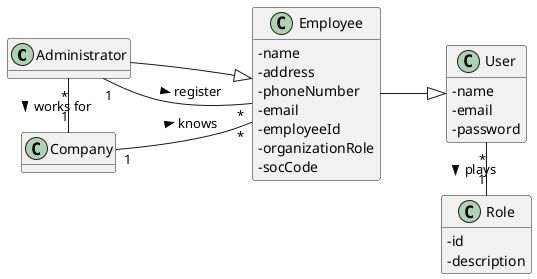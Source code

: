 @startuml
'https://plantuml.com/class-diagram
hide methods
left to right direction
skinparam classAttributeIconSize 0

class Administrator
class Company
class Employee
class User
class Role


class User{
-name
-email
-password
}
class Employee{
-name
-address
-phoneNumber
-email
-employeeId
-organizationRole
-socCode
}

class Role{
-id
-description
}
Administrator --|> Employee
Administrator "*"-"1" Company : works for >
Employee --|> User
Company "1"--"*" Employee : knows >
Administrator "1"--"*" Employee : register >
User "*"-"1" Role : plays >
@enduml